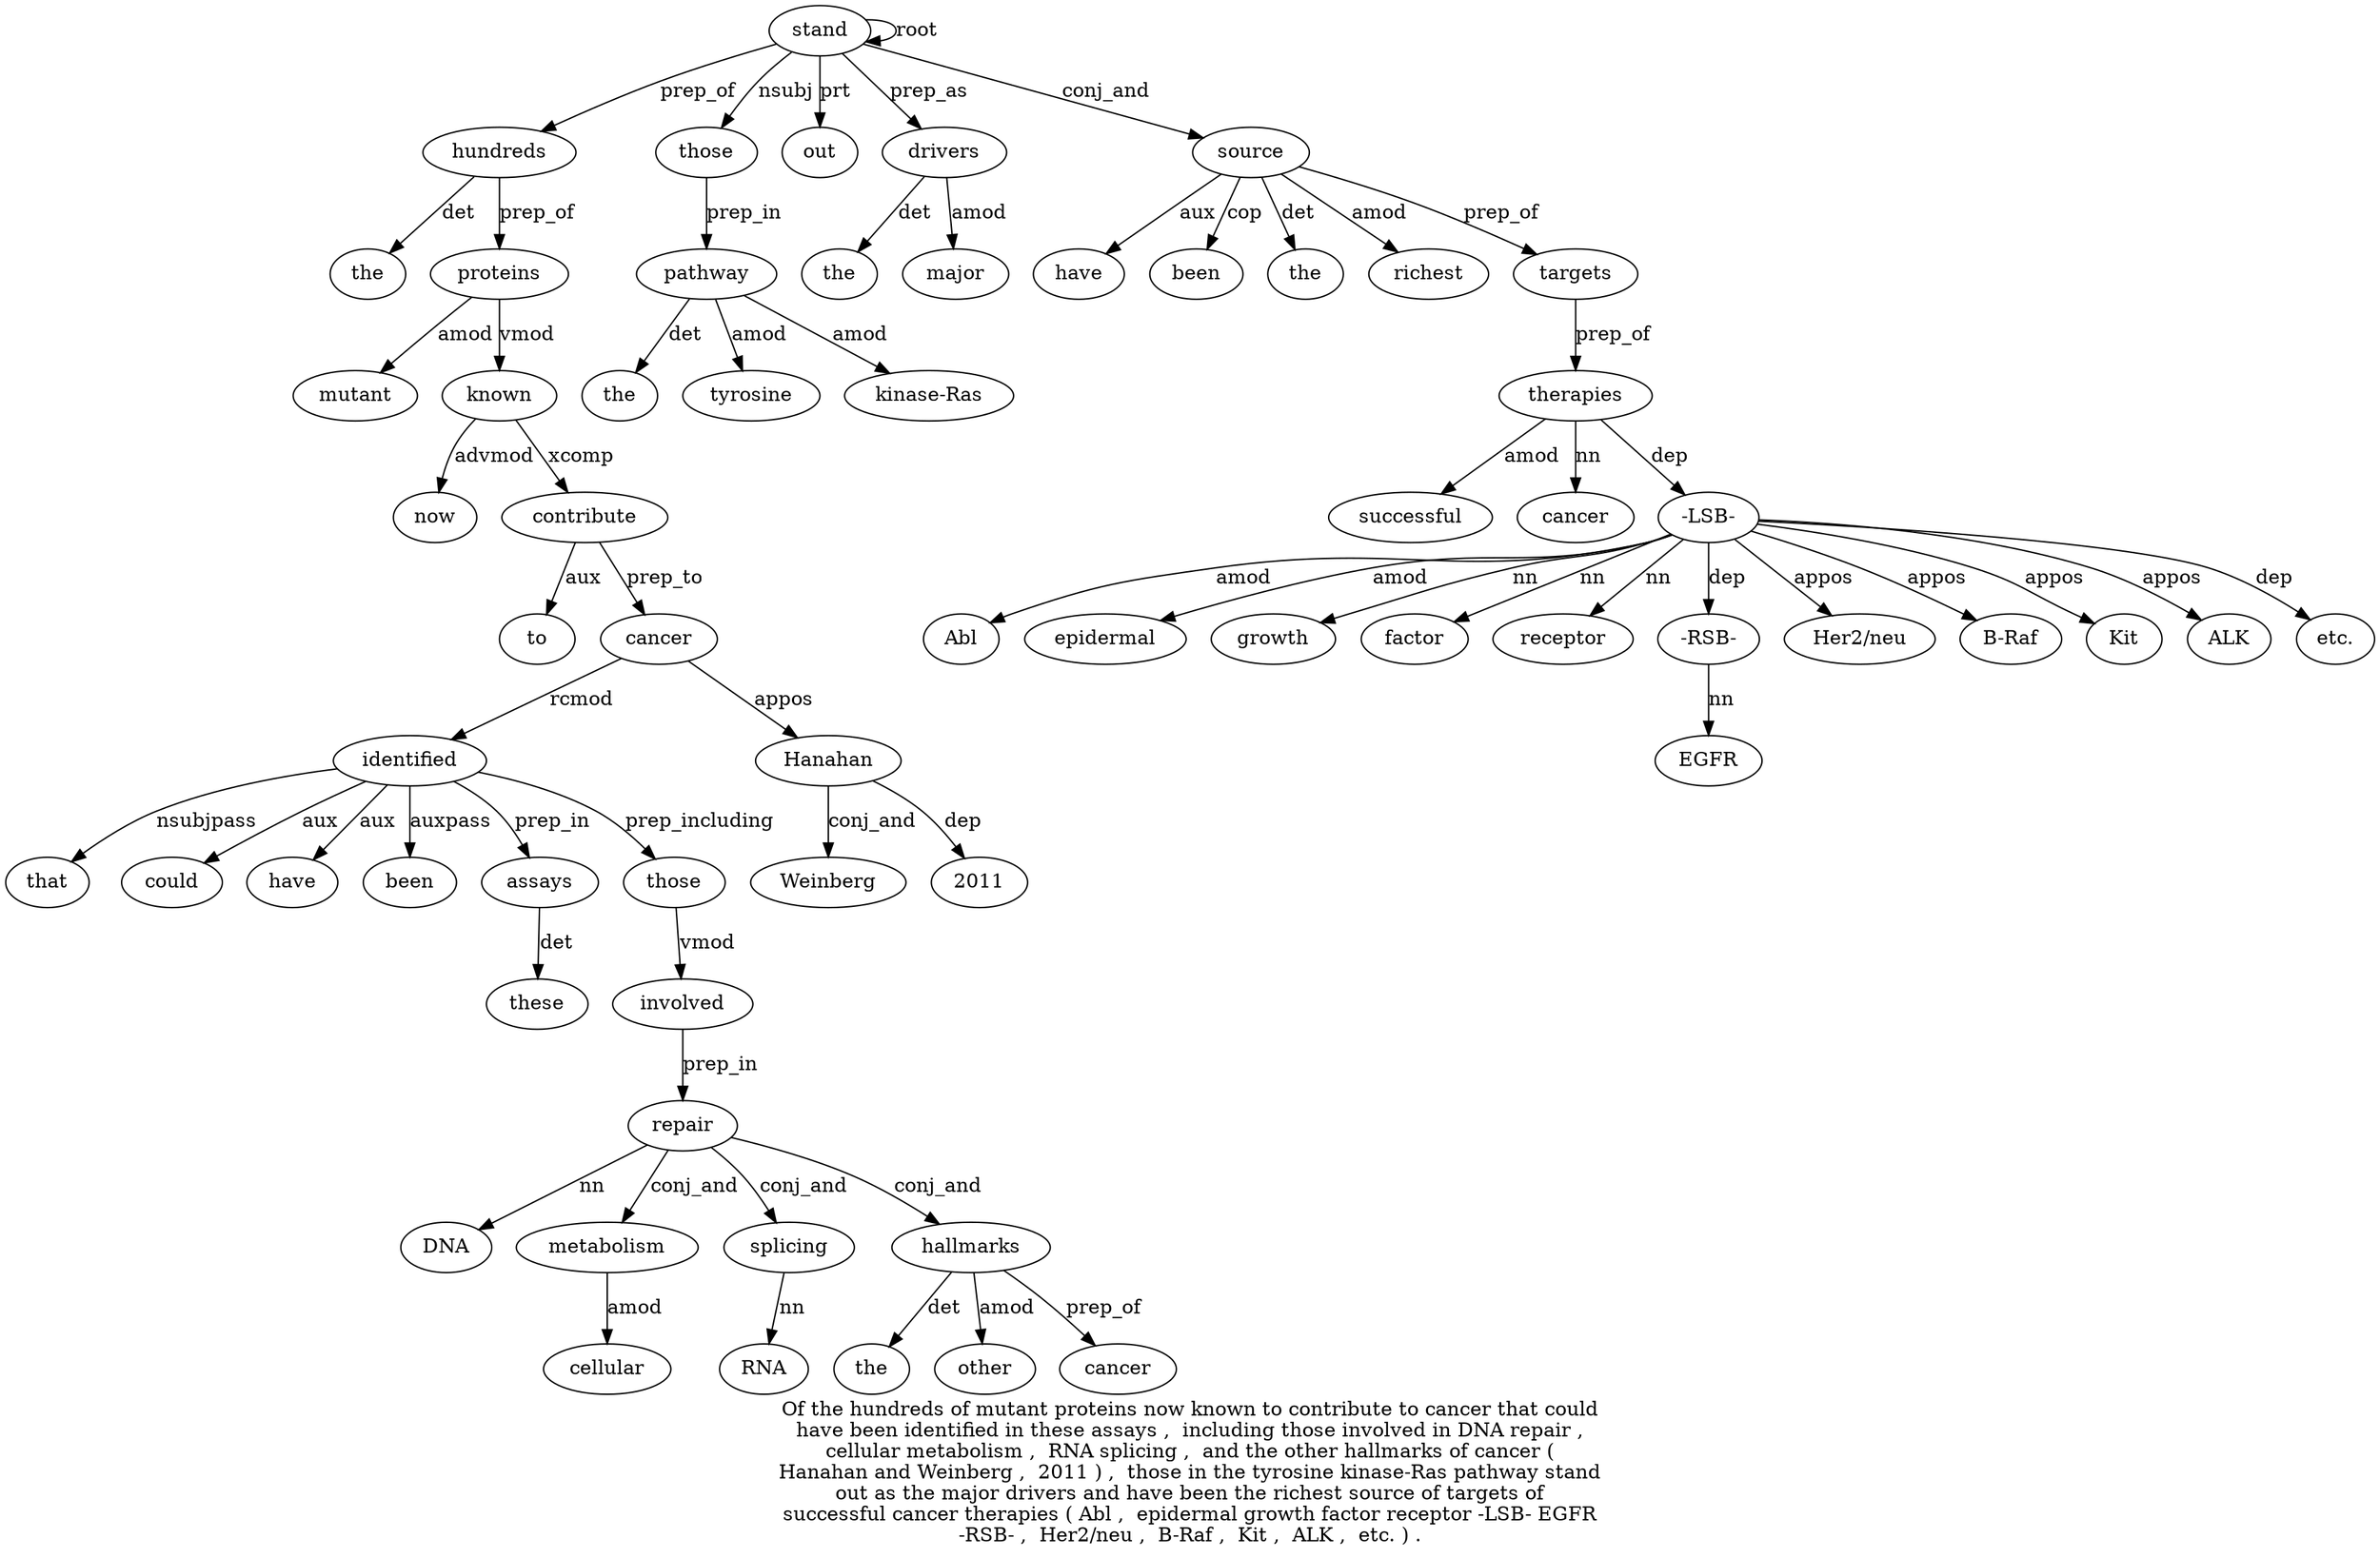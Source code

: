 digraph "Of the hundreds of mutant proteins now known to contribute to cancer that could have been identified in these assays ,  including those involved in DNA repair ,  cellular metabolism ,  RNA splicing ,  and the other hallmarks of cancer ( Hanahan and Weinberg ,  2011 ) ,  those in the tyrosine kinase-Ras pathway stand out as the major drivers and have been the richest source of targets of successful cancer therapies ( Abl ,  epidermal growth factor receptor -LSB- EGFR -RSB- ,  Her2/neu ,  B-Raf ,  Kit ,  ALK ,  etc. ) ." {
label="Of the hundreds of mutant proteins now known to contribute to cancer that could
have been identified in these assays ,  including those involved in DNA repair ,
cellular metabolism ,  RNA splicing ,  and the other hallmarks of cancer (
Hanahan and Weinberg ,  2011 ) ,  those in the tyrosine kinase-Ras pathway stand
out as the major drivers and have been the richest source of targets of
successful cancer therapies ( Abl ,  epidermal growth factor receptor -LSB- EGFR
-RSB- ,  Her2/neu ,  B-Raf ,  Kit ,  ALK ,  etc. ) .";
hundreds3 [style=filled, fillcolor=white, label=hundreds];
the2 [style=filled, fillcolor=white, label=the];
hundreds3 -> the2  [label=det];
stand55 [style=filled, fillcolor=white, label=stand];
stand55 -> hundreds3  [label=prep_of];
proteins6 [style=filled, fillcolor=white, label=proteins];
mutant5 [style=filled, fillcolor=white, label=mutant];
proteins6 -> mutant5  [label=amod];
hundreds3 -> proteins6  [label=prep_of];
known8 [style=filled, fillcolor=white, label=known];
now7 [style=filled, fillcolor=white, label=now];
known8 -> now7  [label=advmod];
proteins6 -> known8  [label=vmod];
contribute10 [style=filled, fillcolor=white, label=contribute];
to9 [style=filled, fillcolor=white, label=to];
contribute10 -> to9  [label=aux];
known8 -> contribute10  [label=xcomp];
cancer12 [style=filled, fillcolor=white, label=cancer];
contribute10 -> cancer12  [label=prep_to];
identified17 [style=filled, fillcolor=white, label=identified];
that13 [style=filled, fillcolor=white, label=that];
identified17 -> that13  [label=nsubjpass];
could14 [style=filled, fillcolor=white, label=could];
identified17 -> could14  [label=aux];
have15 [style=filled, fillcolor=white, label=have];
identified17 -> have15  [label=aux];
been16 [style=filled, fillcolor=white, label=been];
identified17 -> been16  [label=auxpass];
cancer12 -> identified17  [label=rcmod];
assays20 [style=filled, fillcolor=white, label=assays];
these19 [style=filled, fillcolor=white, label=these];
assays20 -> these19  [label=det];
identified17 -> assays20  [label=prep_in];
those23 [style=filled, fillcolor=white, label=those];
identified17 -> those23  [label=prep_including];
involved24 [style=filled, fillcolor=white, label=involved];
those23 -> involved24  [label=vmod];
repair27 [style=filled, fillcolor=white, label=repair];
DNA26 [style=filled, fillcolor=white, label=DNA];
repair27 -> DNA26  [label=nn];
involved24 -> repair27  [label=prep_in];
metabolism30 [style=filled, fillcolor=white, label=metabolism];
cellular29 [style=filled, fillcolor=white, label=cellular];
metabolism30 -> cellular29  [label=amod];
repair27 -> metabolism30  [label=conj_and];
splicing33 [style=filled, fillcolor=white, label=splicing];
RNA32 [style=filled, fillcolor=white, label=RNA];
splicing33 -> RNA32  [label=nn];
repair27 -> splicing33  [label=conj_and];
hallmarks38 [style=filled, fillcolor=white, label=hallmarks];
the36 [style=filled, fillcolor=white, label=the];
hallmarks38 -> the36  [label=det];
other37 [style=filled, fillcolor=white, label=other];
hallmarks38 -> other37  [label=amod];
repair27 -> hallmarks38  [label=conj_and];
cancer40 [style=filled, fillcolor=white, label=cancer];
hallmarks38 -> cancer40  [label=prep_of];
Hanahan42 [style=filled, fillcolor=white, label=Hanahan];
cancer12 -> Hanahan42  [label=appos];
Weinberg44 [style=filled, fillcolor=white, label=Weinberg];
Hanahan42 -> Weinberg44  [label=conj_and];
201146 [style=filled, fillcolor=white, label=2011];
Hanahan42 -> 201146  [label=dep];
those49 [style=filled, fillcolor=white, label=those];
stand55 -> those49  [label=nsubj];
pathway54 [style=filled, fillcolor=white, label=pathway];
the51 [style=filled, fillcolor=white, label=the];
pathway54 -> the51  [label=det];
tyrosine52 [style=filled, fillcolor=white, label=tyrosine];
pathway54 -> tyrosine52  [label=amod];
"kinase-Ras53" [style=filled, fillcolor=white, label="kinase-Ras"];
pathway54 -> "kinase-Ras53"  [label=amod];
those49 -> pathway54  [label=prep_in];
stand55 -> stand55  [label=root];
out56 [style=filled, fillcolor=white, label=out];
stand55 -> out56  [label=prt];
drivers60 [style=filled, fillcolor=white, label=drivers];
the58 [style=filled, fillcolor=white, label=the];
drivers60 -> the58  [label=det];
major59 [style=filled, fillcolor=white, label=major];
drivers60 -> major59  [label=amod];
stand55 -> drivers60  [label=prep_as];
source66 [style=filled, fillcolor=white, label=source];
have62 [style=filled, fillcolor=white, label=have];
source66 -> have62  [label=aux];
been63 [style=filled, fillcolor=white, label=been];
source66 -> been63  [label=cop];
the64 [style=filled, fillcolor=white, label=the];
source66 -> the64  [label=det];
richest65 [style=filled, fillcolor=white, label=richest];
source66 -> richest65  [label=amod];
stand55 -> source66  [label=conj_and];
targets68 [style=filled, fillcolor=white, label=targets];
source66 -> targets68  [label=prep_of];
therapies72 [style=filled, fillcolor=white, label=therapies];
successful70 [style=filled, fillcolor=white, label=successful];
therapies72 -> successful70  [label=amod];
cancer71 [style=filled, fillcolor=white, label=cancer];
therapies72 -> cancer71  [label=nn];
targets68 -> therapies72  [label=prep_of];
"-LSB-80" [style=filled, fillcolor=white, label="-LSB-"];
Abl74 [style=filled, fillcolor=white, label=Abl];
"-LSB-80" -> Abl74  [label=amod];
epidermal76 [style=filled, fillcolor=white, label=epidermal];
"-LSB-80" -> epidermal76  [label=amod];
growth77 [style=filled, fillcolor=white, label=growth];
"-LSB-80" -> growth77  [label=nn];
factor78 [style=filled, fillcolor=white, label=factor];
"-LSB-80" -> factor78  [label=nn];
receptor79 [style=filled, fillcolor=white, label=receptor];
"-LSB-80" -> receptor79  [label=nn];
therapies72 -> "-LSB-80"  [label=dep];
"-RSB-82" [style=filled, fillcolor=white, label="-RSB-"];
EGFR81 [style=filled, fillcolor=white, label=EGFR];
"-RSB-82" -> EGFR81  [label=nn];
"-LSB-80" -> "-RSB-82"  [label=dep];
"Her2/neu84" [style=filled, fillcolor=white, label="Her2/neu"];
"-LSB-80" -> "Her2/neu84"  [label=appos];
"B-Raf86" [style=filled, fillcolor=white, label="B-Raf"];
"-LSB-80" -> "B-Raf86"  [label=appos];
Kit88 [style=filled, fillcolor=white, label=Kit];
"-LSB-80" -> Kit88  [label=appos];
ALK90 [style=filled, fillcolor=white, label=ALK];
"-LSB-80" -> ALK90  [label=appos];
"etc.92" [style=filled, fillcolor=white, label="etc."];
"-LSB-80" -> "etc.92"  [label=dep];
}

